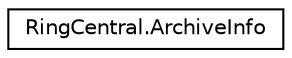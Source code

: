 digraph "Graphical Class Hierarchy"
{
 // LATEX_PDF_SIZE
  edge [fontname="Helvetica",fontsize="10",labelfontname="Helvetica",labelfontsize="10"];
  node [fontname="Helvetica",fontsize="10",shape=record];
  rankdir="LR";
  Node0 [label="RingCentral.ArchiveInfo",height=0.2,width=0.4,color="black", fillcolor="white", style="filled",URL="$classRingCentral_1_1ArchiveInfo.html",tooltip=" "];
}
